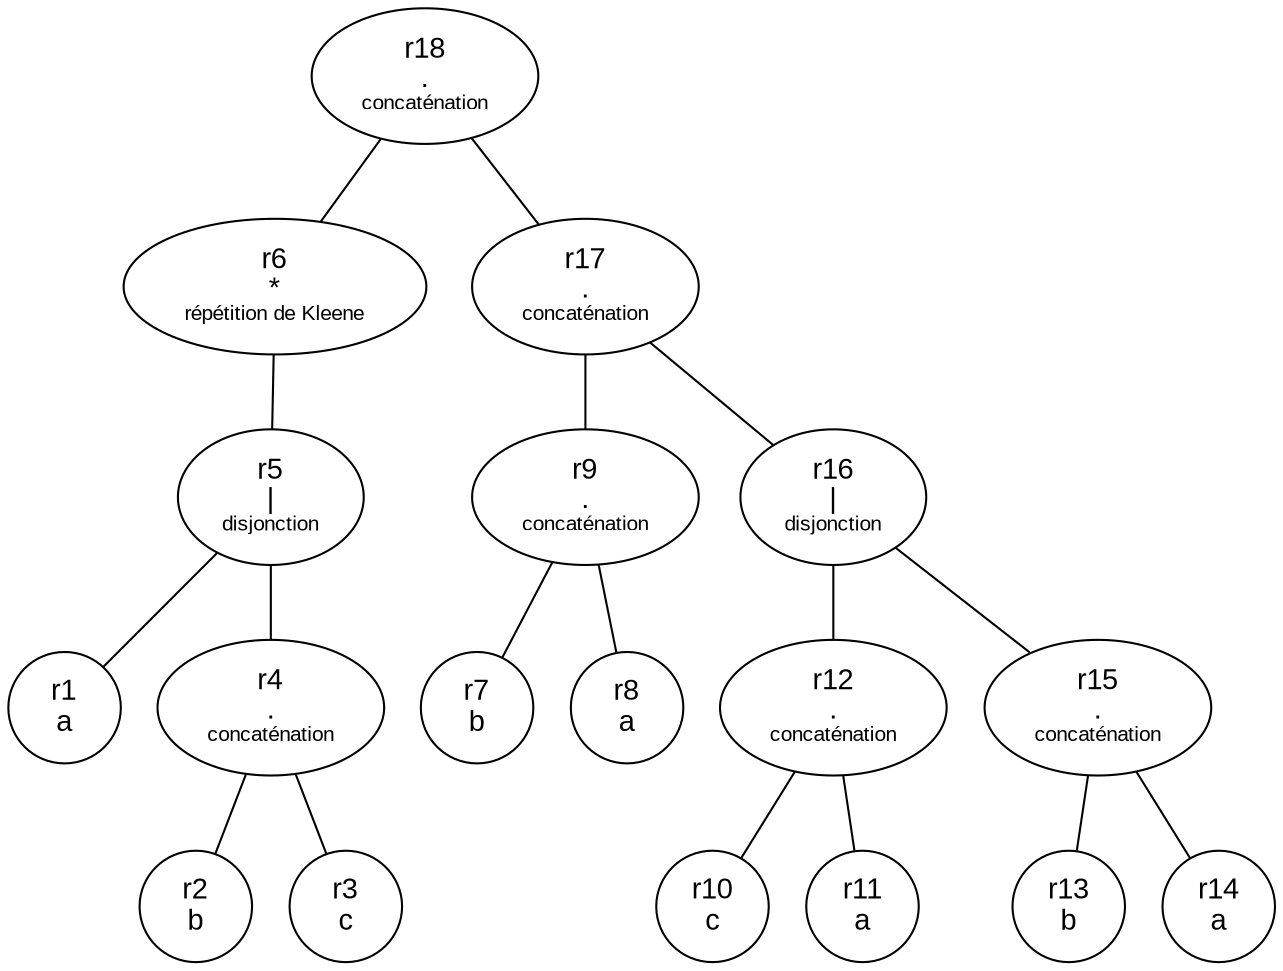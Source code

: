 graph AST {
	node [fontname="Arial"];
	r18[label=<r18<BR />.<BR /><FONT POINT-SIZE="10">concaténation</FONT>>];
	r18 -- r6;
	r18 -- r17;
	r6[label=<r6<BR />*<BR /><FONT POINT-SIZE="10">répétition de Kleene</FONT>>];
	r6 -- r5;
	r5[label=<r5<BR />|<BR /><FONT POINT-SIZE="10">disjonction</FONT>>];
	r5 -- r1;
	r5 -- r4;
	r1[label=<r1<BR />a>];
	r4[label=<r4<BR />.<BR /><FONT POINT-SIZE="10">concaténation</FONT>>];
	r4 -- r2;
	r4 -- r3;
	r2[label=<r2<BR />b>];
	r3[label=<r3<BR />c>];
	r17[label=<r17<BR />.<BR /><FONT POINT-SIZE="10">concaténation</FONT>>];
	r17 -- r9;
	r17 -- r16;
	r9[label=<r9<BR />.<BR /><FONT POINT-SIZE="10">concaténation</FONT>>];
	r9 -- r7;
	r9 -- r8;
	r7[label=<r7<BR />b>];
	r8[label=<r8<BR />a>];
	r16[label=<r16<BR />|<BR /><FONT POINT-SIZE="10">disjonction</FONT>>];
	r16 -- r12;
	r16 -- r15;
	r12[label=<r12<BR />.<BR /><FONT POINT-SIZE="10">concaténation</FONT>>];
	r12 -- r10;
	r12 -- r11;
	r10[label=<r10<BR />c>];
	r11[label=<r11<BR />a>];
	r15[label=<r15<BR />.<BR /><FONT POINT-SIZE="10">concaténation</FONT>>];
	r15 -- r13;
	r15 -- r14;
	r13[label=<r13<BR />b>];
	r14[label=<r14<BR />a>];
}
